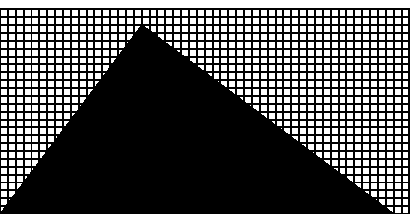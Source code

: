 beginfig(0)

z1=origin;
z2=(5cm, 0);
z3=(9/5*cm, 12/5*cm);

fill z1--z2--z3--cycle;

for j:=-.2cm step .1cm until 2.7cm:
	draw (-.2cm, j)--(5.2cm, j) withpen tinypen withcolor .25orange;
endfor
for i:=-.2cm step .1cm until 5.3cm:
	draw (i, -.2cm)--(i, 2.6cm) withpen tinypen withcolor .25orange;
endfor

endfig
